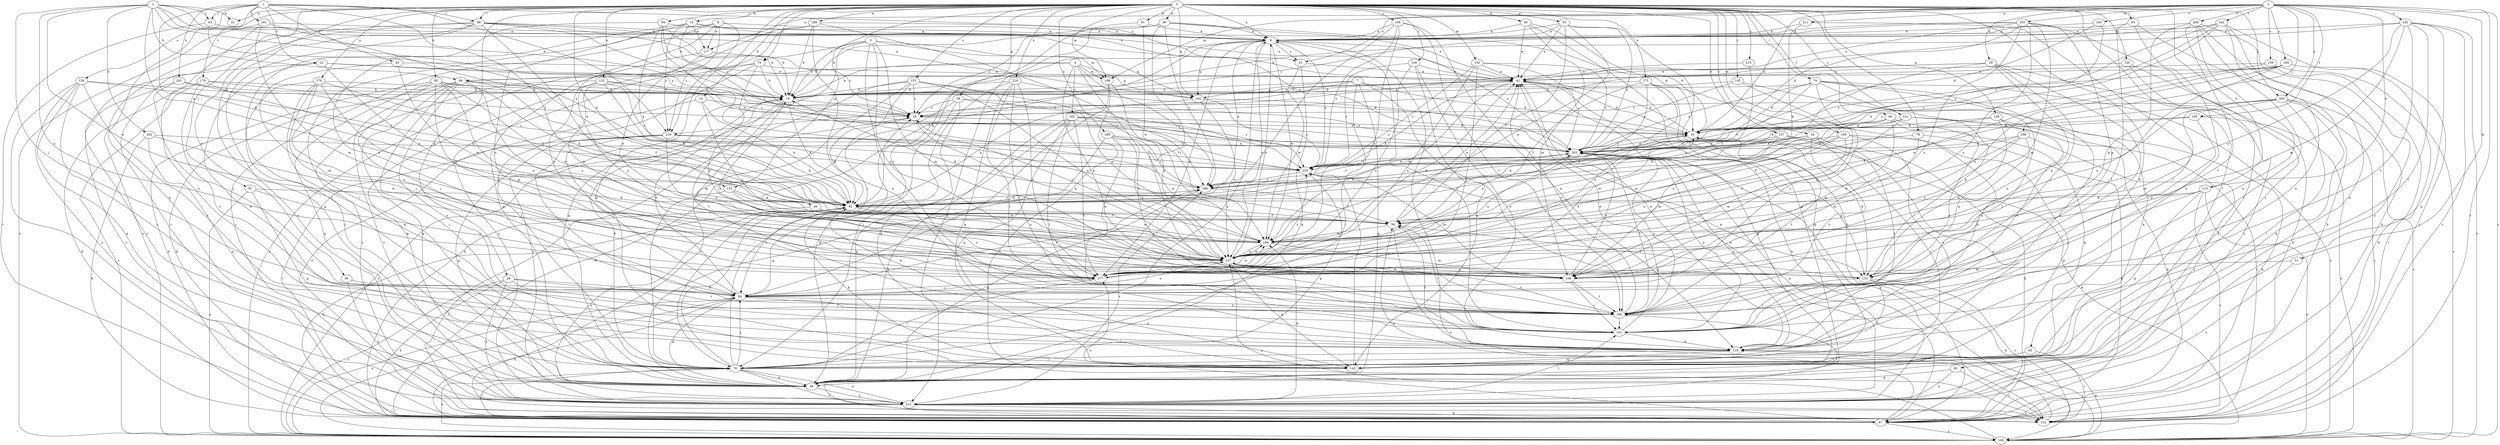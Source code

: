 strict digraph  {
0;
1;
2;
3;
4;
5;
6;
7;
8;
14;
15;
16;
22;
23;
25;
28;
29;
31;
33;
34;
36;
39;
41;
42;
43;
49;
50;
55;
58;
59;
62;
65;
66;
67;
74;
75;
76;
79;
81;
83;
84;
85;
91;
92;
93;
94;
95;
96;
98;
101;
102;
108;
109;
115;
117;
118;
120;
123;
126;
127;
128;
132;
135;
142;
143;
144;
145;
151;
152;
153;
157;
158;
159;
160;
162;
165;
169;
171;
176;
177;
179;
181;
182;
183;
184;
185;
186;
189;
190;
193;
194;
199;
201;
202;
203;
205;
206;
208;
211;
212;
215;
218;
219;
220;
0 -> 8  [label=a];
0 -> 14  [label=b];
0 -> 15  [label=b];
0 -> 28  [label=d];
0 -> 34  [label=e];
0 -> 36  [label=e];
0 -> 39  [label=e];
0 -> 41  [label=e];
0 -> 55  [label=g];
0 -> 58  [label=g];
0 -> 59  [label=g];
0 -> 62  [label=h];
0 -> 65  [label=h];
0 -> 74  [label=i];
0 -> 75  [label=i];
0 -> 79  [label=j];
0 -> 81  [label=j];
0 -> 85  [label=k];
0 -> 91  [label=k];
0 -> 92  [label=k];
0 -> 93  [label=l];
0 -> 94  [label=l];
0 -> 95  [label=l];
0 -> 96  [label=l];
0 -> 98  [label=l];
0 -> 102  [label=m];
0 -> 108  [label=m];
0 -> 115  [label=n];
0 -> 120  [label=o];
0 -> 123  [label=o];
0 -> 128  [label=p];
0 -> 132  [label=p];
0 -> 142  [label=q];
0 -> 144  [label=r];
0 -> 145  [label=r];
0 -> 151  [label=r];
0 -> 153  [label=s];
0 -> 157  [label=s];
0 -> 158  [label=s];
0 -> 171  [label=u];
0 -> 176  [label=u];
0 -> 189  [label=w];
0 -> 190  [label=w];
0 -> 199  [label=x];
0 -> 205  [label=y];
0 -> 215  [label=z];
0 -> 218  [label=z];
0 -> 219  [label=z];
1 -> 22  [label=c];
1 -> 23  [label=c];
1 -> 43  [label=f];
1 -> 49  [label=f];
1 -> 83  [label=j];
1 -> 92  [label=k];
1 -> 98  [label=l];
1 -> 126  [label=o];
1 -> 179  [label=v];
1 -> 181  [label=v];
1 -> 201  [label=x];
1 -> 219  [label=z];
2 -> 23  [label=c];
2 -> 29  [label=d];
2 -> 31  [label=d];
2 -> 33  [label=d];
2 -> 108  [label=m];
2 -> 115  [label=n];
2 -> 117  [label=n];
2 -> 152  [label=r];
2 -> 159  [label=s];
2 -> 160  [label=s];
2 -> 162  [label=t];
2 -> 165  [label=t];
2 -> 182  [label=v];
2 -> 183  [label=v];
2 -> 184  [label=v];
2 -> 193  [label=w];
2 -> 205  [label=y];
2 -> 206  [label=y];
2 -> 208  [label=y];
2 -> 211  [label=y];
3 -> 16  [label=b];
3 -> 41  [label=e];
3 -> 42  [label=e];
3 -> 66  [label=h];
3 -> 83  [label=j];
3 -> 84  [label=j];
3 -> 127  [label=o];
3 -> 132  [label=p];
3 -> 142  [label=q];
3 -> 177  [label=u];
3 -> 202  [label=x];
3 -> 203  [label=x];
4 -> 16  [label=b];
4 -> 66  [label=h];
4 -> 108  [label=m];
4 -> 135  [label=p];
4 -> 142  [label=q];
4 -> 169  [label=t];
4 -> 185  [label=v];
4 -> 186  [label=v];
5 -> 16  [label=b];
5 -> 59  [label=g];
5 -> 75  [label=i];
5 -> 101  [label=l];
5 -> 108  [label=m];
5 -> 109  [label=m];
5 -> 142  [label=q];
5 -> 177  [label=u];
6 -> 8  [label=a];
6 -> 66  [label=h];
6 -> 76  [label=i];
6 -> 117  [label=n];
6 -> 127  [label=o];
6 -> 152  [label=r];
6 -> 219  [label=z];
7 -> 16  [label=b];
7 -> 33  [label=d];
7 -> 59  [label=g];
7 -> 76  [label=i];
7 -> 142  [label=q];
7 -> 169  [label=t];
7 -> 219  [label=z];
8 -> 23  [label=c];
8 -> 49  [label=f];
8 -> 92  [label=k];
8 -> 101  [label=l];
8 -> 127  [label=o];
8 -> 142  [label=q];
8 -> 152  [label=r];
8 -> 177  [label=u];
8 -> 194  [label=w];
8 -> 203  [label=x];
14 -> 25  [label=c];
14 -> 92  [label=k];
14 -> 127  [label=o];
14 -> 152  [label=r];
15 -> 8  [label=a];
15 -> 76  [label=i];
15 -> 117  [label=n];
15 -> 177  [label=u];
15 -> 186  [label=v];
15 -> 203  [label=x];
15 -> 219  [label=z];
16 -> 25  [label=c];
16 -> 42  [label=e];
16 -> 92  [label=k];
16 -> 109  [label=m];
16 -> 169  [label=t];
16 -> 212  [label=y];
22 -> 42  [label=e];
22 -> 118  [label=n];
22 -> 127  [label=o];
22 -> 203  [label=x];
22 -> 212  [label=y];
23 -> 42  [label=e];
23 -> 59  [label=g];
23 -> 194  [label=w];
25 -> 33  [label=d];
25 -> 92  [label=k];
25 -> 127  [label=o];
28 -> 67  [label=h];
28 -> 84  [label=j];
28 -> 101  [label=l];
28 -> 160  [label=s];
28 -> 169  [label=t];
28 -> 212  [label=y];
29 -> 25  [label=c];
29 -> 42  [label=e];
29 -> 84  [label=j];
29 -> 92  [label=k];
29 -> 135  [label=p];
29 -> 169  [label=t];
29 -> 212  [label=y];
31 -> 109  [label=m];
31 -> 212  [label=y];
33 -> 42  [label=e];
33 -> 169  [label=t];
33 -> 203  [label=x];
34 -> 67  [label=h];
34 -> 76  [label=i];
34 -> 92  [label=k];
34 -> 109  [label=m];
34 -> 169  [label=t];
34 -> 203  [label=x];
36 -> 84  [label=j];
36 -> 212  [label=y];
39 -> 8  [label=a];
39 -> 25  [label=c];
39 -> 33  [label=d];
39 -> 42  [label=e];
39 -> 169  [label=t];
39 -> 186  [label=v];
39 -> 212  [label=y];
42 -> 16  [label=b];
42 -> 33  [label=d];
42 -> 59  [label=g];
42 -> 67  [label=h];
42 -> 92  [label=k];
42 -> 194  [label=w];
43 -> 42  [label=e];
43 -> 109  [label=m];
43 -> 194  [label=w];
49 -> 50  [label=f];
49 -> 127  [label=o];
49 -> 152  [label=r];
49 -> 194  [label=w];
50 -> 16  [label=b];
50 -> 42  [label=e];
50 -> 101  [label=l];
50 -> 160  [label=s];
50 -> 194  [label=w];
50 -> 203  [label=x];
55 -> 8  [label=a];
55 -> 16  [label=b];
55 -> 42  [label=e];
55 -> 50  [label=f];
55 -> 67  [label=h];
55 -> 194  [label=w];
55 -> 203  [label=x];
58 -> 25  [label=c];
58 -> 59  [label=g];
58 -> 67  [label=h];
58 -> 143  [label=q];
58 -> 203  [label=x];
58 -> 220  [label=z];
59 -> 212  [label=y];
62 -> 76  [label=i];
62 -> 152  [label=r];
65 -> 8  [label=a];
65 -> 33  [label=d];
65 -> 42  [label=e];
65 -> 59  [label=g];
65 -> 109  [label=m];
66 -> 16  [label=b];
66 -> 50  [label=f];
66 -> 59  [label=g];
66 -> 67  [label=h];
66 -> 76  [label=i];
66 -> 118  [label=n];
66 -> 127  [label=o];
66 -> 212  [label=y];
66 -> 220  [label=z];
67 -> 50  [label=f];
67 -> 76  [label=i];
67 -> 160  [label=s];
67 -> 177  [label=u];
74 -> 16  [label=b];
74 -> 33  [label=d];
74 -> 84  [label=j];
74 -> 101  [label=l];
74 -> 118  [label=n];
74 -> 135  [label=p];
74 -> 160  [label=s];
74 -> 186  [label=v];
74 -> 203  [label=x];
75 -> 16  [label=b];
75 -> 42  [label=e];
75 -> 76  [label=i];
75 -> 135  [label=p];
75 -> 160  [label=s];
75 -> 212  [label=y];
76 -> 8  [label=a];
76 -> 16  [label=b];
76 -> 25  [label=c];
76 -> 59  [label=g];
76 -> 84  [label=j];
76 -> 92  [label=k];
76 -> 152  [label=r];
76 -> 160  [label=s];
76 -> 212  [label=y];
79 -> 67  [label=h];
79 -> 109  [label=m];
79 -> 203  [label=x];
81 -> 92  [label=k];
81 -> 143  [label=q];
81 -> 160  [label=s];
81 -> 177  [label=u];
83 -> 8  [label=a];
83 -> 152  [label=r];
83 -> 220  [label=z];
84 -> 16  [label=b];
84 -> 59  [label=g];
84 -> 67  [label=h];
84 -> 118  [label=n];
84 -> 127  [label=o];
84 -> 160  [label=s];
84 -> 169  [label=t];
84 -> 186  [label=v];
85 -> 16  [label=b];
85 -> 59  [label=g];
85 -> 67  [label=h];
85 -> 84  [label=j];
85 -> 92  [label=k];
85 -> 109  [label=m];
85 -> 127  [label=o];
85 -> 194  [label=w];
91 -> 8  [label=a];
91 -> 84  [label=j];
91 -> 194  [label=w];
92 -> 50  [label=f];
92 -> 67  [label=h];
92 -> 76  [label=i];
92 -> 177  [label=u];
92 -> 186  [label=v];
92 -> 203  [label=x];
92 -> 212  [label=y];
93 -> 8  [label=a];
93 -> 67  [label=h];
93 -> 101  [label=l];
93 -> 118  [label=n];
94 -> 8  [label=a];
94 -> 16  [label=b];
94 -> 25  [label=c];
94 -> 92  [label=k];
94 -> 177  [label=u];
94 -> 186  [label=v];
95 -> 59  [label=g];
95 -> 152  [label=r];
95 -> 212  [label=y];
96 -> 33  [label=d];
96 -> 109  [label=m];
96 -> 127  [label=o];
96 -> 143  [label=q];
96 -> 169  [label=t];
98 -> 8  [label=a];
98 -> 16  [label=b];
98 -> 25  [label=c];
98 -> 42  [label=e];
98 -> 50  [label=f];
98 -> 59  [label=g];
98 -> 152  [label=r];
98 -> 160  [label=s];
98 -> 212  [label=y];
101 -> 42  [label=e];
101 -> 118  [label=n];
101 -> 203  [label=x];
102 -> 42  [label=e];
102 -> 84  [label=j];
102 -> 118  [label=n];
102 -> 177  [label=u];
102 -> 203  [label=x];
102 -> 220  [label=z];
108 -> 84  [label=j];
108 -> 127  [label=o];
108 -> 152  [label=r];
109 -> 16  [label=b];
109 -> 101  [label=l];
109 -> 127  [label=o];
109 -> 169  [label=t];
109 -> 203  [label=x];
115 -> 84  [label=j];
115 -> 92  [label=k];
115 -> 127  [label=o];
115 -> 143  [label=q];
115 -> 152  [label=r];
115 -> 160  [label=s];
117 -> 25  [label=c];
117 -> 109  [label=m];
117 -> 177  [label=u];
118 -> 50  [label=f];
118 -> 76  [label=i];
118 -> 143  [label=q];
118 -> 160  [label=s];
120 -> 42  [label=e];
120 -> 67  [label=h];
120 -> 212  [label=y];
123 -> 16  [label=b];
123 -> 25  [label=c];
123 -> 59  [label=g];
123 -> 92  [label=k];
123 -> 127  [label=o];
123 -> 212  [label=y];
123 -> 220  [label=z];
126 -> 16  [label=b];
126 -> 59  [label=g];
126 -> 76  [label=i];
126 -> 118  [label=n];
126 -> 152  [label=r];
126 -> 212  [label=y];
126 -> 220  [label=z];
127 -> 8  [label=a];
127 -> 42  [label=e];
127 -> 109  [label=m];
127 -> 135  [label=p];
127 -> 143  [label=q];
127 -> 169  [label=t];
127 -> 177  [label=u];
127 -> 194  [label=w];
128 -> 33  [label=d];
128 -> 50  [label=f];
128 -> 67  [label=h];
128 -> 135  [label=p];
128 -> 169  [label=t];
132 -> 76  [label=i];
132 -> 92  [label=k];
132 -> 127  [label=o];
132 -> 194  [label=w];
135 -> 33  [label=d];
135 -> 50  [label=f];
135 -> 67  [label=h];
135 -> 76  [label=i];
135 -> 101  [label=l];
135 -> 152  [label=r];
142 -> 92  [label=k];
142 -> 127  [label=o];
142 -> 203  [label=x];
142 -> 220  [label=z];
143 -> 92  [label=k];
143 -> 220  [label=z];
144 -> 42  [label=e];
144 -> 118  [label=n];
144 -> 143  [label=q];
144 -> 177  [label=u];
144 -> 220  [label=z];
145 -> 16  [label=b];
145 -> 109  [label=m];
145 -> 143  [label=q];
145 -> 203  [label=x];
151 -> 33  [label=d];
151 -> 67  [label=h];
151 -> 92  [label=k];
151 -> 127  [label=o];
151 -> 152  [label=r];
152 -> 203  [label=x];
153 -> 16  [label=b];
153 -> 25  [label=c];
153 -> 50  [label=f];
153 -> 67  [label=h];
153 -> 84  [label=j];
153 -> 127  [label=o];
153 -> 152  [label=r];
153 -> 194  [label=w];
157 -> 101  [label=l];
157 -> 143  [label=q];
157 -> 194  [label=w];
157 -> 203  [label=x];
157 -> 220  [label=z];
158 -> 8  [label=a];
158 -> 118  [label=n];
158 -> 127  [label=o];
158 -> 169  [label=t];
158 -> 186  [label=v];
158 -> 220  [label=z];
159 -> 42  [label=e];
159 -> 67  [label=h];
159 -> 160  [label=s];
159 -> 220  [label=z];
160 -> 25  [label=c];
160 -> 33  [label=d];
160 -> 84  [label=j];
160 -> 118  [label=n];
160 -> 127  [label=o];
162 -> 8  [label=a];
162 -> 25  [label=c];
162 -> 92  [label=k];
162 -> 118  [label=n];
162 -> 143  [label=q];
162 -> 152  [label=r];
162 -> 186  [label=v];
162 -> 220  [label=z];
165 -> 33  [label=d];
165 -> 135  [label=p];
165 -> 160  [label=s];
165 -> 220  [label=z];
169 -> 42  [label=e];
169 -> 92  [label=k];
169 -> 101  [label=l];
169 -> 203  [label=x];
171 -> 16  [label=b];
171 -> 50  [label=f];
171 -> 118  [label=n];
171 -> 143  [label=q];
171 -> 177  [label=u];
171 -> 194  [label=w];
176 -> 16  [label=b];
176 -> 76  [label=i];
176 -> 84  [label=j];
176 -> 92  [label=k];
176 -> 135  [label=p];
176 -> 143  [label=q];
176 -> 177  [label=u];
177 -> 33  [label=d];
177 -> 76  [label=i];
177 -> 84  [label=j];
177 -> 194  [label=w];
177 -> 220  [label=z];
179 -> 16  [label=b];
179 -> 67  [label=h];
179 -> 92  [label=k];
179 -> 101  [label=l];
179 -> 160  [label=s];
179 -> 203  [label=x];
181 -> 8  [label=a];
181 -> 92  [label=k];
181 -> 109  [label=m];
181 -> 118  [label=n];
181 -> 160  [label=s];
182 -> 8  [label=a];
182 -> 16  [label=b];
182 -> 59  [label=g];
182 -> 101  [label=l];
182 -> 109  [label=m];
182 -> 127  [label=o];
182 -> 152  [label=r];
182 -> 160  [label=s];
182 -> 169  [label=t];
183 -> 8  [label=a];
183 -> 33  [label=d];
183 -> 203  [label=x];
184 -> 42  [label=e];
184 -> 127  [label=o];
184 -> 152  [label=r];
184 -> 177  [label=u];
184 -> 194  [label=w];
184 -> 203  [label=x];
185 -> 33  [label=d];
185 -> 59  [label=g];
185 -> 67  [label=h];
185 -> 101  [label=l];
185 -> 143  [label=q];
185 -> 169  [label=t];
185 -> 203  [label=x];
185 -> 220  [label=z];
186 -> 8  [label=a];
186 -> 33  [label=d];
186 -> 50  [label=f];
186 -> 59  [label=g];
186 -> 92  [label=k];
189 -> 8  [label=a];
189 -> 16  [label=b];
189 -> 59  [label=g];
189 -> 118  [label=n];
189 -> 143  [label=q];
189 -> 186  [label=v];
190 -> 59  [label=g];
190 -> 109  [label=m];
190 -> 118  [label=n];
190 -> 177  [label=u];
190 -> 194  [label=w];
190 -> 203  [label=x];
193 -> 8  [label=a];
193 -> 25  [label=c];
193 -> 33  [label=d];
193 -> 42  [label=e];
193 -> 76  [label=i];
193 -> 109  [label=m];
193 -> 127  [label=o];
193 -> 135  [label=p];
193 -> 177  [label=u];
194 -> 25  [label=c];
194 -> 109  [label=m];
194 -> 127  [label=o];
199 -> 59  [label=g];
199 -> 127  [label=o];
199 -> 177  [label=u];
199 -> 186  [label=v];
199 -> 194  [label=w];
199 -> 203  [label=x];
201 -> 16  [label=b];
201 -> 84  [label=j];
201 -> 212  [label=y];
201 -> 220  [label=z];
202 -> 67  [label=h];
202 -> 143  [label=q];
202 -> 194  [label=w];
202 -> 203  [label=x];
203 -> 33  [label=d];
203 -> 118  [label=n];
203 -> 127  [label=o];
203 -> 135  [label=p];
203 -> 169  [label=t];
203 -> 186  [label=v];
203 -> 220  [label=z];
205 -> 25  [label=c];
205 -> 50  [label=f];
205 -> 76  [label=i];
205 -> 109  [label=m];
205 -> 143  [label=q];
205 -> 152  [label=r];
205 -> 160  [label=s];
205 -> 177  [label=u];
206 -> 8  [label=a];
206 -> 67  [label=h];
206 -> 76  [label=i];
206 -> 118  [label=n];
206 -> 135  [label=p];
206 -> 169  [label=t];
206 -> 212  [label=y];
208 -> 127  [label=o];
208 -> 135  [label=p];
208 -> 194  [label=w];
208 -> 203  [label=x];
208 -> 212  [label=y];
208 -> 220  [label=z];
211 -> 8  [label=a];
211 -> 92  [label=k];
211 -> 101  [label=l];
212 -> 42  [label=e];
212 -> 67  [label=h];
212 -> 101  [label=l];
212 -> 152  [label=r];
212 -> 169  [label=t];
212 -> 186  [label=v];
212 -> 194  [label=w];
212 -> 203  [label=x];
215 -> 42  [label=e];
215 -> 50  [label=f];
218 -> 16  [label=b];
218 -> 33  [label=d];
218 -> 76  [label=i];
218 -> 101  [label=l];
218 -> 143  [label=q];
218 -> 169  [label=t];
218 -> 177  [label=u];
219 -> 59  [label=g];
219 -> 84  [label=j];
219 -> 92  [label=k];
219 -> 127  [label=o];
219 -> 152  [label=r];
219 -> 169  [label=t];
219 -> 203  [label=x];
219 -> 220  [label=z];
220 -> 8  [label=a];
220 -> 59  [label=g];
220 -> 109  [label=m];
220 -> 135  [label=p];
220 -> 186  [label=v];
}

